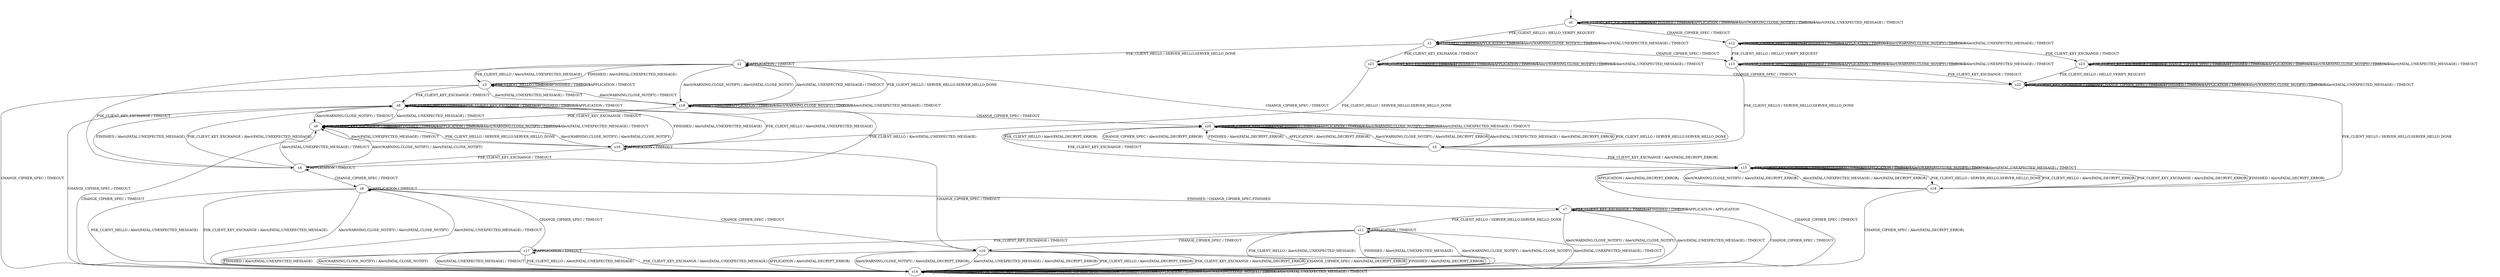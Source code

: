 digraph h5 {
s0 [label="s0"];
s1 [label="s1"];
s2 [label="s2"];
s3 [label="s3"];
s4 [label="s4"];
s5 [label="s5"];
s6 [label="s6"];
s7 [label="s7"];
s8 [label="s8"];
s9 [label="s9"];
s10 [label="s10"];
s11 [label="s11"];
s12 [label="s12"];
s13 [label="s13"];
s14 [label="s14"];
s15 [label="s15"];
s16 [label="s16"];
s17 [label="s17"];
s18 [label="s18"];
s19 [label="s19"];
s20 [label="s20"];
s21 [label="s21"];
s22 [label="s22"];
s23 [label="s23"];
s0 -> s1 [label="PSK_CLIENT_HELLO / HELLO_VERIFY_REQUEST"];
s0 -> s0 [label="PSK_CLIENT_KEY_EXCHANGE / TIMEOUT"];
s0 -> s12 [label="CHANGE_CIPHER_SPEC / TIMEOUT"];
s0 -> s0 [label="FINISHED / TIMEOUT"];
s0 -> s0 [label="APPLICATION / TIMEOUT"];
s0 -> s0 [label="Alert(WARNING,CLOSE_NOTIFY) / TIMEOUT"];
s0 -> s0 [label="Alert(FATAL,UNEXPECTED_MESSAGE) / TIMEOUT"];
s1 -> s2 [label="PSK_CLIENT_HELLO / SERVER_HELLO,SERVER_HELLO_DONE"];
s1 -> s21 [label="PSK_CLIENT_KEY_EXCHANGE / TIMEOUT"];
s1 -> s13 [label="CHANGE_CIPHER_SPEC / TIMEOUT"];
s1 -> s1 [label="FINISHED / TIMEOUT"];
s1 -> s1 [label="APPLICATION / TIMEOUT"];
s1 -> s1 [label="Alert(WARNING,CLOSE_NOTIFY) / TIMEOUT"];
s1 -> s1 [label="Alert(FATAL,UNEXPECTED_MESSAGE) / TIMEOUT"];
s2 -> s3 [label="PSK_CLIENT_HELLO / Alert(FATAL,UNEXPECTED_MESSAGE)"];
s2 -> s4 [label="PSK_CLIENT_KEY_EXCHANGE / TIMEOUT"];
s2 -> s5 [label="CHANGE_CIPHER_SPEC / TIMEOUT"];
s2 -> s3 [label="FINISHED / Alert(FATAL,UNEXPECTED_MESSAGE)"];
s2 -> s2 [label="APPLICATION / TIMEOUT"];
s2 -> s19 [label="Alert(WARNING,CLOSE_NOTIFY) / Alert(FATAL,CLOSE_NOTIFY)"];
s2 -> s19 [label="Alert(FATAL,UNEXPECTED_MESSAGE) / TIMEOUT"];
s3 -> s3 [label="PSK_CLIENT_HELLO / TIMEOUT"];
s3 -> s8 [label="PSK_CLIENT_KEY_EXCHANGE / TIMEOUT"];
s3 -> s14 [label="CHANGE_CIPHER_SPEC / TIMEOUT"];
s3 -> s3 [label="FINISHED / TIMEOUT"];
s3 -> s3 [label="APPLICATION / TIMEOUT"];
s3 -> s19 [label="Alert(WARNING,CLOSE_NOTIFY) / TIMEOUT"];
s3 -> s19 [label="Alert(FATAL,UNEXPECTED_MESSAGE) / TIMEOUT"];
s4 -> s8 [label="PSK_CLIENT_HELLO / Alert(FATAL,UNEXPECTED_MESSAGE)"];
s4 -> s8 [label="PSK_CLIENT_KEY_EXCHANGE / Alert(FATAL,UNEXPECTED_MESSAGE)"];
s4 -> s6 [label="CHANGE_CIPHER_SPEC / TIMEOUT"];
s4 -> s8 [label="FINISHED / Alert(FATAL,UNEXPECTED_MESSAGE)"];
s4 -> s4 [label="APPLICATION / TIMEOUT"];
s4 -> s9 [label="Alert(WARNING,CLOSE_NOTIFY) / Alert(FATAL,CLOSE_NOTIFY)"];
s4 -> s9 [label="Alert(FATAL,UNEXPECTED_MESSAGE) / TIMEOUT"];
s5 -> s20 [label="PSK_CLIENT_HELLO / Alert(FATAL,DECRYPT_ERROR)"];
s5 -> s15 [label="PSK_CLIENT_KEY_EXCHANGE / Alert(FATAL,DECRYPT_ERROR)"];
s5 -> s20 [label="CHANGE_CIPHER_SPEC / Alert(FATAL,DECRYPT_ERROR)"];
s5 -> s20 [label="FINISHED / Alert(FATAL,DECRYPT_ERROR)"];
s5 -> s20 [label="APPLICATION / Alert(FATAL,DECRYPT_ERROR)"];
s5 -> s20 [label="Alert(WARNING,CLOSE_NOTIFY) / Alert(FATAL,DECRYPT_ERROR)"];
s5 -> s20 [label="Alert(FATAL,UNEXPECTED_MESSAGE) / Alert(FATAL,DECRYPT_ERROR)"];
s6 -> s14 [label="PSK_CLIENT_HELLO / Alert(FATAL,UNEXPECTED_MESSAGE)"];
s6 -> s14 [label="PSK_CLIENT_KEY_EXCHANGE / Alert(FATAL,UNEXPECTED_MESSAGE)"];
s6 -> s10 [label="CHANGE_CIPHER_SPEC / TIMEOUT"];
s6 -> s7 [label="FINISHED / CHANGE_CIPHER_SPEC,FINISHED"];
s6 -> s6 [label="APPLICATION / TIMEOUT"];
s6 -> s14 [label="Alert(WARNING,CLOSE_NOTIFY) / Alert(FATAL,CLOSE_NOTIFY)"];
s6 -> s14 [label="Alert(FATAL,UNEXPECTED_MESSAGE) / TIMEOUT"];
s7 -> s11 [label="PSK_CLIENT_HELLO / SERVER_HELLO,SERVER_HELLO_DONE"];
s7 -> s7 [label="PSK_CLIENT_KEY_EXCHANGE / TIMEOUT"];
s7 -> s14 [label="CHANGE_CIPHER_SPEC / TIMEOUT"];
s7 -> s7 [label="FINISHED / TIMEOUT"];
s7 -> s7 [label="APPLICATION / APPLICATION"];
s7 -> s14 [label="Alert(WARNING,CLOSE_NOTIFY) / Alert(FATAL,CLOSE_NOTIFY)"];
s7 -> s14 [label="Alert(FATAL,UNEXPECTED_MESSAGE) / TIMEOUT"];
s8 -> s8 [label="PSK_CLIENT_HELLO / TIMEOUT"];
s8 -> s8 [label="PSK_CLIENT_KEY_EXCHANGE / TIMEOUT"];
s8 -> s14 [label="CHANGE_CIPHER_SPEC / TIMEOUT"];
s8 -> s8 [label="FINISHED / TIMEOUT"];
s8 -> s8 [label="APPLICATION / TIMEOUT"];
s8 -> s9 [label="Alert(WARNING,CLOSE_NOTIFY) / TIMEOUT"];
s8 -> s9 [label="Alert(FATAL,UNEXPECTED_MESSAGE) / TIMEOUT"];
s9 -> s16 [label="PSK_CLIENT_HELLO / SERVER_HELLO,SERVER_HELLO_DONE"];
s9 -> s9 [label="PSK_CLIENT_KEY_EXCHANGE / TIMEOUT"];
s9 -> s14 [label="CHANGE_CIPHER_SPEC / TIMEOUT"];
s9 -> s9 [label="FINISHED / TIMEOUT"];
s9 -> s9 [label="APPLICATION / TIMEOUT"];
s9 -> s9 [label="Alert(WARNING,CLOSE_NOTIFY) / TIMEOUT"];
s9 -> s9 [label="Alert(FATAL,UNEXPECTED_MESSAGE) / TIMEOUT"];
s10 -> s14 [label="PSK_CLIENT_HELLO / Alert(FATAL,DECRYPT_ERROR)"];
s10 -> s14 [label="PSK_CLIENT_KEY_EXCHANGE / Alert(FATAL,DECRYPT_ERROR)"];
s10 -> s14 [label="CHANGE_CIPHER_SPEC / Alert(FATAL,DECRYPT_ERROR)"];
s10 -> s14 [label="FINISHED / Alert(FATAL,DECRYPT_ERROR)"];
s10 -> s14 [label="APPLICATION / Alert(FATAL,DECRYPT_ERROR)"];
s10 -> s14 [label="Alert(WARNING,CLOSE_NOTIFY) / Alert(FATAL,DECRYPT_ERROR)"];
s10 -> s14 [label="Alert(FATAL,UNEXPECTED_MESSAGE) / Alert(FATAL,DECRYPT_ERROR)"];
s11 -> s14 [label="PSK_CLIENT_HELLO / Alert(FATAL,UNEXPECTED_MESSAGE)"];
s11 -> s17 [label="PSK_CLIENT_KEY_EXCHANGE / TIMEOUT"];
s11 -> s10 [label="CHANGE_CIPHER_SPEC / TIMEOUT"];
s11 -> s14 [label="FINISHED / Alert(FATAL,UNEXPECTED_MESSAGE)"];
s11 -> s11 [label="APPLICATION / TIMEOUT"];
s11 -> s14 [label="Alert(WARNING,CLOSE_NOTIFY) / Alert(FATAL,CLOSE_NOTIFY)"];
s11 -> s14 [label="Alert(FATAL,UNEXPECTED_MESSAGE) / TIMEOUT"];
s12 -> s13 [label="PSK_CLIENT_HELLO / HELLO_VERIFY_REQUEST"];
s12 -> s23 [label="PSK_CLIENT_KEY_EXCHANGE / TIMEOUT"];
s12 -> s12 [label="CHANGE_CIPHER_SPEC / TIMEOUT"];
s12 -> s12 [label="FINISHED / TIMEOUT"];
s12 -> s12 [label="APPLICATION / TIMEOUT"];
s12 -> s12 [label="Alert(WARNING,CLOSE_NOTIFY) / TIMEOUT"];
s12 -> s12 [label="Alert(FATAL,UNEXPECTED_MESSAGE) / TIMEOUT"];
s13 -> s5 [label="PSK_CLIENT_HELLO / SERVER_HELLO,SERVER_HELLO_DONE"];
s13 -> s22 [label="PSK_CLIENT_KEY_EXCHANGE / TIMEOUT"];
s13 -> s13 [label="CHANGE_CIPHER_SPEC / TIMEOUT"];
s13 -> s13 [label="FINISHED / TIMEOUT"];
s13 -> s13 [label="APPLICATION / TIMEOUT"];
s13 -> s13 [label="Alert(WARNING,CLOSE_NOTIFY) / TIMEOUT"];
s13 -> s13 [label="Alert(FATAL,UNEXPECTED_MESSAGE) / TIMEOUT"];
s14 -> s14 [label="PSK_CLIENT_HELLO / TIMEOUT"];
s14 -> s14 [label="PSK_CLIENT_KEY_EXCHANGE / TIMEOUT"];
s14 -> s14 [label="CHANGE_CIPHER_SPEC / TIMEOUT"];
s14 -> s14 [label="FINISHED / TIMEOUT"];
s14 -> s14 [label="APPLICATION / TIMEOUT"];
s14 -> s14 [label="Alert(WARNING,CLOSE_NOTIFY) / TIMEOUT"];
s14 -> s14 [label="Alert(FATAL,UNEXPECTED_MESSAGE) / TIMEOUT"];
s15 -> s18 [label="PSK_CLIENT_HELLO / SERVER_HELLO,SERVER_HELLO_DONE"];
s15 -> s15 [label="PSK_CLIENT_KEY_EXCHANGE / TIMEOUT"];
s15 -> s14 [label="CHANGE_CIPHER_SPEC / TIMEOUT"];
s15 -> s15 [label="FINISHED / TIMEOUT"];
s15 -> s15 [label="APPLICATION / TIMEOUT"];
s15 -> s15 [label="Alert(WARNING,CLOSE_NOTIFY) / TIMEOUT"];
s15 -> s15 [label="Alert(FATAL,UNEXPECTED_MESSAGE) / TIMEOUT"];
s16 -> s8 [label="PSK_CLIENT_HELLO / Alert(FATAL,UNEXPECTED_MESSAGE)"];
s16 -> s4 [label="PSK_CLIENT_KEY_EXCHANGE / TIMEOUT"];
s16 -> s10 [label="CHANGE_CIPHER_SPEC / TIMEOUT"];
s16 -> s8 [label="FINISHED / Alert(FATAL,UNEXPECTED_MESSAGE)"];
s16 -> s16 [label="APPLICATION / TIMEOUT"];
s16 -> s9 [label="Alert(WARNING,CLOSE_NOTIFY) / Alert(FATAL,CLOSE_NOTIFY)"];
s16 -> s9 [label="Alert(FATAL,UNEXPECTED_MESSAGE) / TIMEOUT"];
s17 -> s14 [label="PSK_CLIENT_HELLO / Alert(FATAL,UNEXPECTED_MESSAGE)"];
s17 -> s14 [label="PSK_CLIENT_KEY_EXCHANGE / Alert(FATAL,UNEXPECTED_MESSAGE)"];
s17 -> s6 [label="CHANGE_CIPHER_SPEC / TIMEOUT"];
s17 -> s14 [label="FINISHED / Alert(FATAL,UNEXPECTED_MESSAGE)"];
s17 -> s17 [label="APPLICATION / TIMEOUT"];
s17 -> s14 [label="Alert(WARNING,CLOSE_NOTIFY) / Alert(FATAL,CLOSE_NOTIFY)"];
s17 -> s14 [label="Alert(FATAL,UNEXPECTED_MESSAGE) / TIMEOUT"];
s18 -> s15 [label="PSK_CLIENT_HELLO / Alert(FATAL,DECRYPT_ERROR)"];
s18 -> s15 [label="PSK_CLIENT_KEY_EXCHANGE / Alert(FATAL,DECRYPT_ERROR)"];
s18 -> s14 [label="CHANGE_CIPHER_SPEC / Alert(FATAL,DECRYPT_ERROR)"];
s18 -> s15 [label="FINISHED / Alert(FATAL,DECRYPT_ERROR)"];
s18 -> s15 [label="APPLICATION / Alert(FATAL,DECRYPT_ERROR)"];
s18 -> s15 [label="Alert(WARNING,CLOSE_NOTIFY) / Alert(FATAL,DECRYPT_ERROR)"];
s18 -> s15 [label="Alert(FATAL,UNEXPECTED_MESSAGE) / Alert(FATAL,DECRYPT_ERROR)"];
s19 -> s2 [label="PSK_CLIENT_HELLO / SERVER_HELLO,SERVER_HELLO_DONE"];
s19 -> s9 [label="PSK_CLIENT_KEY_EXCHANGE / TIMEOUT"];
s19 -> s20 [label="CHANGE_CIPHER_SPEC / TIMEOUT"];
s19 -> s19 [label="FINISHED / TIMEOUT"];
s19 -> s19 [label="APPLICATION / TIMEOUT"];
s19 -> s19 [label="Alert(WARNING,CLOSE_NOTIFY) / TIMEOUT"];
s19 -> s19 [label="Alert(FATAL,UNEXPECTED_MESSAGE) / TIMEOUT"];
s20 -> s5 [label="PSK_CLIENT_HELLO / SERVER_HELLO,SERVER_HELLO_DONE"];
s20 -> s15 [label="PSK_CLIENT_KEY_EXCHANGE / TIMEOUT"];
s20 -> s20 [label="CHANGE_CIPHER_SPEC / TIMEOUT"];
s20 -> s20 [label="FINISHED / TIMEOUT"];
s20 -> s20 [label="APPLICATION / TIMEOUT"];
s20 -> s20 [label="Alert(WARNING,CLOSE_NOTIFY) / TIMEOUT"];
s20 -> s20 [label="Alert(FATAL,UNEXPECTED_MESSAGE) / TIMEOUT"];
s21 -> s16 [label="PSK_CLIENT_HELLO / SERVER_HELLO,SERVER_HELLO_DONE"];
s21 -> s21 [label="PSK_CLIENT_KEY_EXCHANGE / TIMEOUT"];
s21 -> s22 [label="CHANGE_CIPHER_SPEC / TIMEOUT"];
s21 -> s21 [label="FINISHED / TIMEOUT"];
s21 -> s21 [label="APPLICATION / TIMEOUT"];
s21 -> s21 [label="Alert(WARNING,CLOSE_NOTIFY) / TIMEOUT"];
s21 -> s21 [label="Alert(FATAL,UNEXPECTED_MESSAGE) / TIMEOUT"];
s22 -> s18 [label="PSK_CLIENT_HELLO / SERVER_HELLO,SERVER_HELLO_DONE"];
s22 -> s22 [label="PSK_CLIENT_KEY_EXCHANGE / TIMEOUT"];
s22 -> s22 [label="CHANGE_CIPHER_SPEC / TIMEOUT"];
s22 -> s22 [label="FINISHED / TIMEOUT"];
s22 -> s22 [label="APPLICATION / TIMEOUT"];
s22 -> s22 [label="Alert(WARNING,CLOSE_NOTIFY) / TIMEOUT"];
s22 -> s22 [label="Alert(FATAL,UNEXPECTED_MESSAGE) / TIMEOUT"];
s23 -> s22 [label="PSK_CLIENT_HELLO / HELLO_VERIFY_REQUEST"];
s23 -> s23 [label="PSK_CLIENT_KEY_EXCHANGE / TIMEOUT"];
s23 -> s23 [label="CHANGE_CIPHER_SPEC / TIMEOUT"];
s23 -> s23 [label="FINISHED / TIMEOUT"];
s23 -> s23 [label="APPLICATION / TIMEOUT"];
s23 -> s23 [label="Alert(WARNING,CLOSE_NOTIFY) / TIMEOUT"];
s23 -> s23 [label="Alert(FATAL,UNEXPECTED_MESSAGE) / TIMEOUT"];
__start0 [shape=none, label=""];
__start0 -> s0 [label=""];
}
